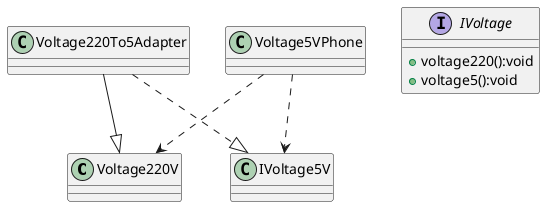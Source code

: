 @startuml

class Voltage220V
class Voltage220To5Adapter
interface IVoltage
class Voltage5VPhone

Voltage220To5Adapter --|> Voltage220V
Voltage220To5Adapter ..|> IVoltage5V

Voltage5VPhone ..> IVoltage5V
Voltage5VPhone ..> Voltage220V

interface IVoltage {
    + voltage220():void
    + voltage5():void
}

@enduml